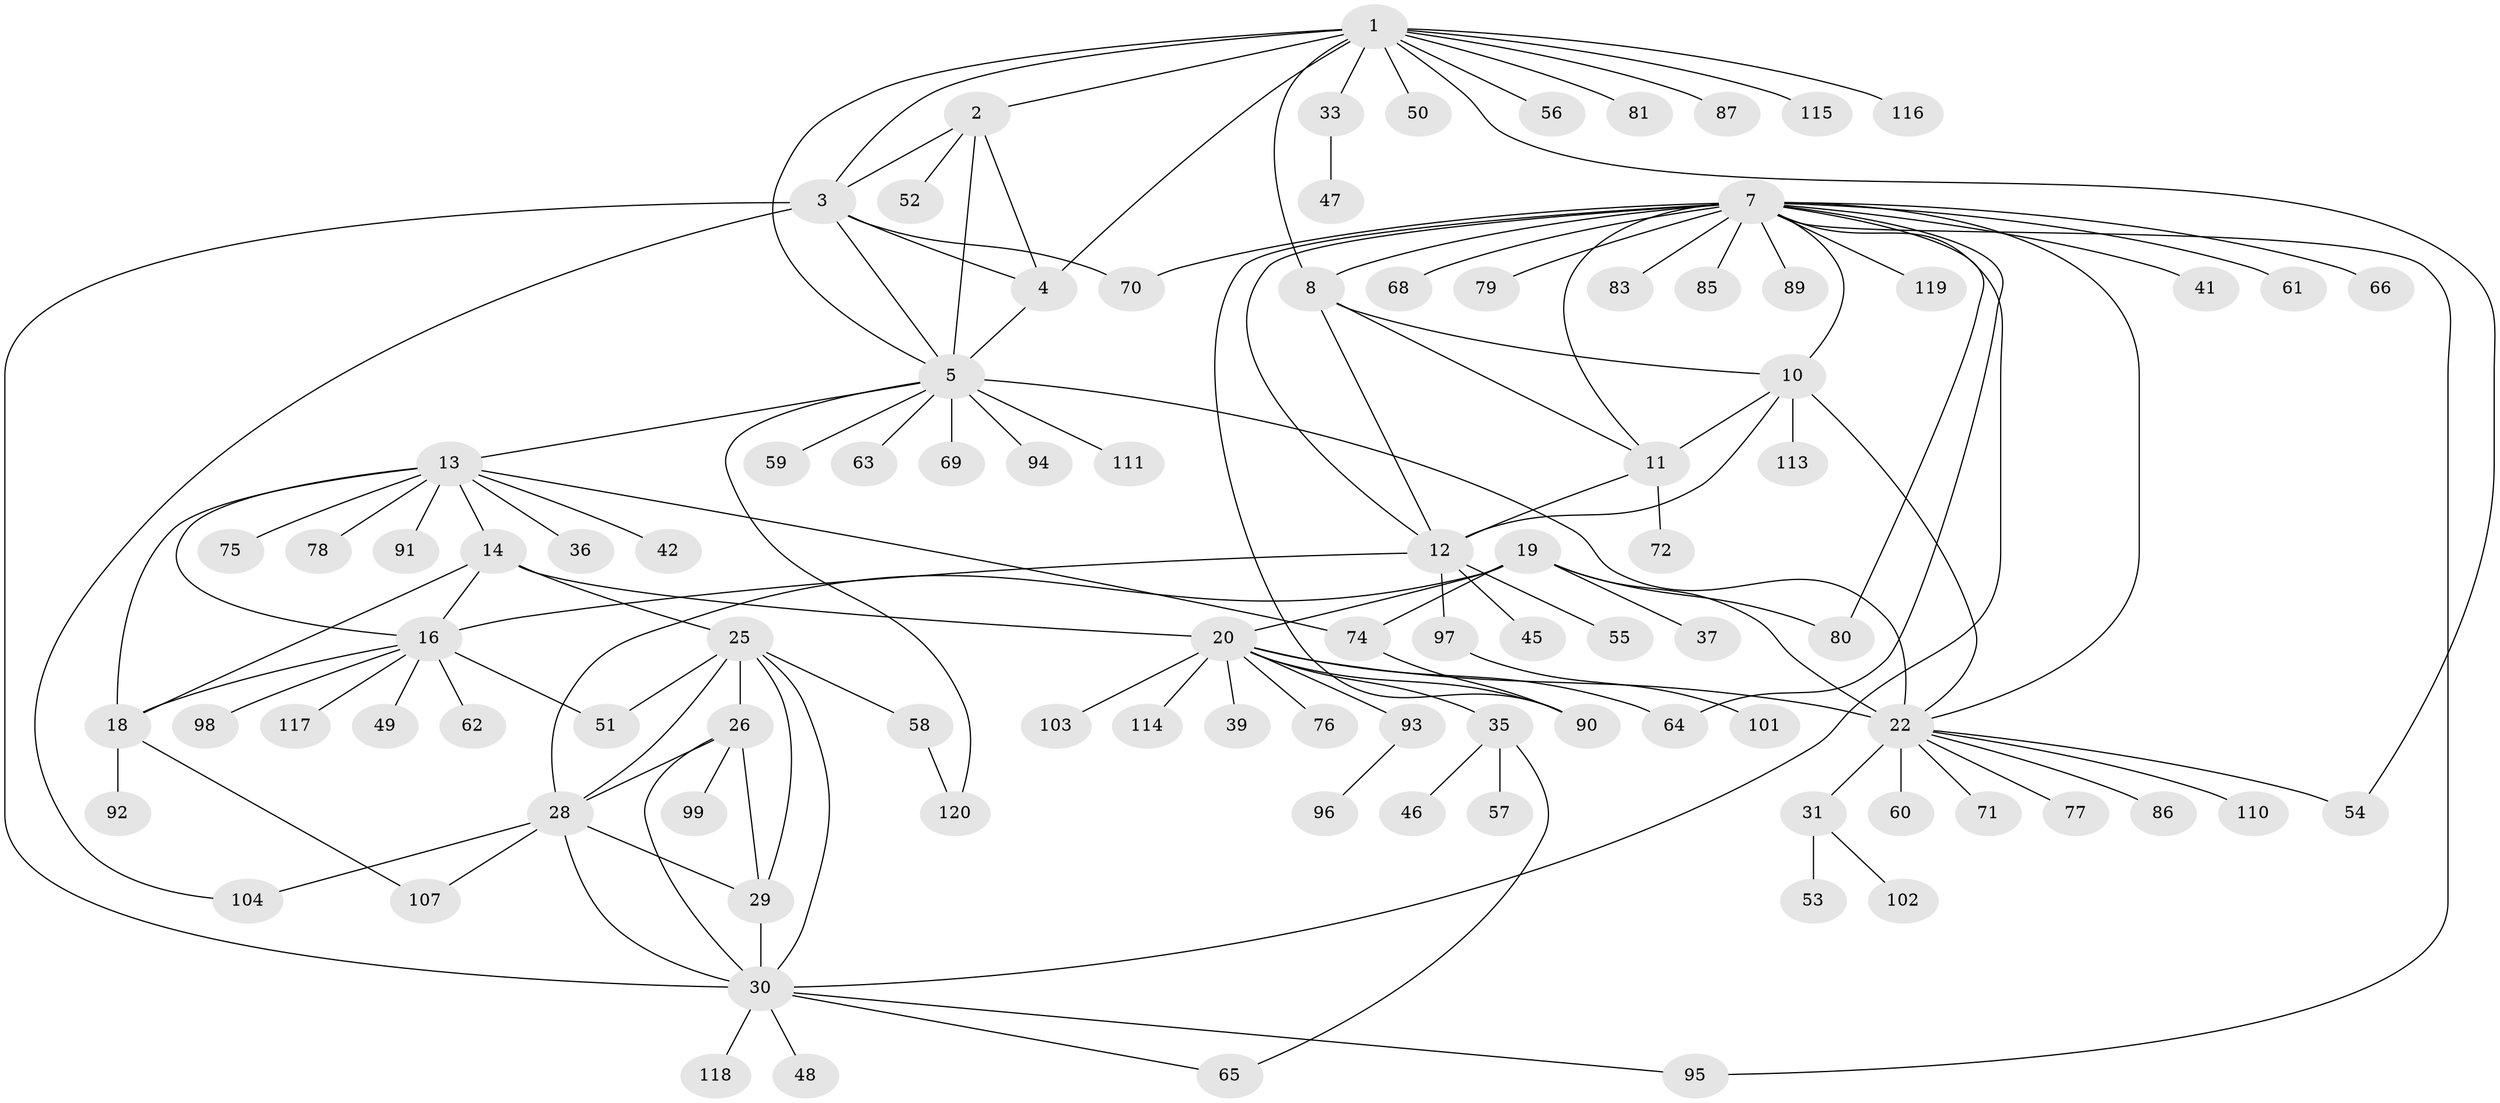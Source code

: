 // Generated by graph-tools (version 1.1) at 2025/52/02/27/25 19:52:22]
// undirected, 95 vertices, 136 edges
graph export_dot {
graph [start="1"]
  node [color=gray90,style=filled];
  1 [super="+38"];
  2 [super="+6"];
  3;
  4;
  5 [super="+82"];
  7 [super="+9"];
  8 [super="+34"];
  10 [super="+67"];
  11 [super="+88"];
  12;
  13 [super="+44"];
  14 [super="+15"];
  16 [super="+17"];
  18 [super="+84"];
  19 [super="+23"];
  20 [super="+21"];
  22 [super="+24"];
  25;
  26 [super="+27"];
  28 [super="+32"];
  29;
  30 [super="+40"];
  31 [super="+43"];
  33;
  35 [super="+112"];
  36;
  37;
  39;
  41;
  42;
  45;
  46;
  47;
  48;
  49;
  50;
  51;
  52;
  53;
  54;
  55;
  56;
  57;
  58 [super="+108"];
  59;
  60;
  61;
  62;
  63;
  64;
  65;
  66;
  68;
  69 [super="+73"];
  70;
  71;
  72;
  74 [super="+100"];
  75;
  76;
  77;
  78;
  79;
  80 [super="+105"];
  81;
  83;
  85;
  86;
  87;
  89;
  90;
  91;
  92;
  93;
  94;
  95 [super="+109"];
  96;
  97;
  98;
  99;
  101;
  102 [super="+106"];
  103;
  104;
  107;
  110;
  111;
  113;
  114;
  115;
  116;
  117;
  118;
  119;
  120;
  1 -- 2 [weight=2];
  1 -- 3;
  1 -- 4;
  1 -- 5;
  1 -- 8;
  1 -- 33;
  1 -- 50;
  1 -- 54;
  1 -- 81;
  1 -- 87;
  1 -- 115;
  1 -- 116;
  1 -- 56;
  2 -- 3 [weight=2];
  2 -- 4 [weight=2];
  2 -- 5 [weight=2];
  2 -- 52;
  3 -- 4;
  3 -- 5;
  3 -- 30;
  3 -- 70;
  3 -- 104;
  4 -- 5;
  5 -- 13;
  5 -- 22;
  5 -- 59;
  5 -- 63;
  5 -- 69;
  5 -- 94;
  5 -- 111;
  5 -- 120;
  7 -- 8 [weight=2];
  7 -- 10 [weight=2];
  7 -- 11 [weight=2];
  7 -- 12 [weight=2];
  7 -- 22;
  7 -- 41;
  7 -- 64;
  7 -- 66;
  7 -- 68;
  7 -- 70;
  7 -- 79;
  7 -- 83;
  7 -- 89;
  7 -- 95;
  7 -- 119;
  7 -- 85;
  7 -- 90;
  7 -- 61;
  7 -- 30;
  7 -- 80;
  8 -- 10;
  8 -- 11;
  8 -- 12;
  10 -- 11;
  10 -- 12;
  10 -- 113;
  10 -- 22;
  11 -- 12;
  11 -- 72;
  12 -- 16;
  12 -- 45;
  12 -- 55;
  12 -- 97;
  13 -- 14 [weight=2];
  13 -- 16 [weight=2];
  13 -- 18;
  13 -- 36;
  13 -- 42;
  13 -- 74;
  13 -- 75;
  13 -- 78;
  13 -- 91;
  14 -- 16 [weight=4];
  14 -- 18 [weight=2];
  14 -- 20;
  14 -- 25;
  16 -- 18 [weight=2];
  16 -- 49;
  16 -- 62;
  16 -- 98;
  16 -- 117;
  16 -- 51;
  18 -- 107;
  18 -- 92;
  19 -- 20 [weight=4];
  19 -- 22 [weight=4];
  19 -- 37;
  19 -- 74;
  19 -- 80;
  19 -- 28;
  20 -- 22 [weight=4];
  20 -- 76;
  20 -- 90;
  20 -- 103;
  20 -- 64;
  20 -- 35;
  20 -- 39;
  20 -- 114;
  20 -- 93;
  22 -- 31;
  22 -- 54;
  22 -- 60;
  22 -- 71;
  22 -- 77;
  22 -- 86;
  22 -- 110;
  25 -- 26 [weight=2];
  25 -- 28;
  25 -- 29;
  25 -- 30;
  25 -- 51;
  25 -- 58;
  26 -- 28 [weight=2];
  26 -- 29 [weight=2];
  26 -- 30 [weight=2];
  26 -- 99;
  28 -- 29;
  28 -- 30;
  28 -- 104;
  28 -- 107;
  29 -- 30;
  30 -- 48;
  30 -- 65;
  30 -- 95;
  30 -- 118;
  31 -- 53;
  31 -- 102;
  33 -- 47;
  35 -- 46;
  35 -- 57;
  35 -- 65;
  58 -- 120;
  74 -- 90;
  93 -- 96;
  97 -- 101;
}
